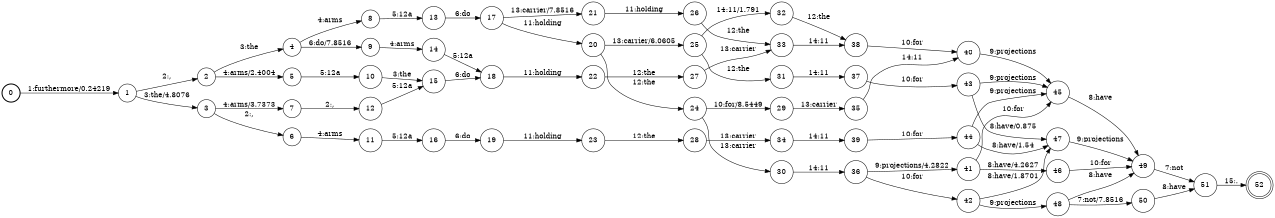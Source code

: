 digraph FST {
rankdir = LR;
size = "8.5,11";
label = "";
center = 1;
orientation = Portrait;
ranksep = "0.4";
nodesep = "0.25";
0 [label = "0", shape = circle, style = bold, fontsize = 14]
	0 -> 1 [label = "1:furthermore/0.24219", fontsize = 14];
1 [label = "1", shape = circle, style = solid, fontsize = 14]
	1 -> 2 [label = "2:,", fontsize = 14];
	1 -> 3 [label = "3:the/4.8076", fontsize = 14];
2 [label = "2", shape = circle, style = solid, fontsize = 14]
	2 -> 4 [label = "3:the", fontsize = 14];
	2 -> 5 [label = "4:arms/2.4004", fontsize = 14];
3 [label = "3", shape = circle, style = solid, fontsize = 14]
	3 -> 6 [label = "2:,", fontsize = 14];
	3 -> 7 [label = "4:arms/3.7373", fontsize = 14];
4 [label = "4", shape = circle, style = solid, fontsize = 14]
	4 -> 8 [label = "4:arms", fontsize = 14];
	4 -> 9 [label = "6:do/7.8516", fontsize = 14];
5 [label = "5", shape = circle, style = solid, fontsize = 14]
	5 -> 10 [label = "5:12a", fontsize = 14];
6 [label = "6", shape = circle, style = solid, fontsize = 14]
	6 -> 11 [label = "4:arms", fontsize = 14];
7 [label = "7", shape = circle, style = solid, fontsize = 14]
	7 -> 12 [label = "2:,", fontsize = 14];
8 [label = "8", shape = circle, style = solid, fontsize = 14]
	8 -> 13 [label = "5:12a", fontsize = 14];
9 [label = "9", shape = circle, style = solid, fontsize = 14]
	9 -> 14 [label = "4:arms", fontsize = 14];
10 [label = "10", shape = circle, style = solid, fontsize = 14]
	10 -> 15 [label = "3:the", fontsize = 14];
11 [label = "11", shape = circle, style = solid, fontsize = 14]
	11 -> 16 [label = "5:12a", fontsize = 14];
12 [label = "12", shape = circle, style = solid, fontsize = 14]
	12 -> 15 [label = "5:12a", fontsize = 14];
13 [label = "13", shape = circle, style = solid, fontsize = 14]
	13 -> 17 [label = "6:do", fontsize = 14];
14 [label = "14", shape = circle, style = solid, fontsize = 14]
	14 -> 18 [label = "5:12a", fontsize = 14];
15 [label = "15", shape = circle, style = solid, fontsize = 14]
	15 -> 18 [label = "6:do", fontsize = 14];
16 [label = "16", shape = circle, style = solid, fontsize = 14]
	16 -> 19 [label = "6:do", fontsize = 14];
17 [label = "17", shape = circle, style = solid, fontsize = 14]
	17 -> 20 [label = "11:holding", fontsize = 14];
	17 -> 21 [label = "13:carrier/7.8516", fontsize = 14];
18 [label = "18", shape = circle, style = solid, fontsize = 14]
	18 -> 22 [label = "11:holding", fontsize = 14];
19 [label = "19", shape = circle, style = solid, fontsize = 14]
	19 -> 23 [label = "11:holding", fontsize = 14];
20 [label = "20", shape = circle, style = solid, fontsize = 14]
	20 -> 24 [label = "12:the", fontsize = 14];
	20 -> 25 [label = "13:carrier/6.0605", fontsize = 14];
21 [label = "21", shape = circle, style = solid, fontsize = 14]
	21 -> 26 [label = "11:holding", fontsize = 14];
22 [label = "22", shape = circle, style = solid, fontsize = 14]
	22 -> 27 [label = "12:the", fontsize = 14];
23 [label = "23", shape = circle, style = solid, fontsize = 14]
	23 -> 28 [label = "12:the", fontsize = 14];
24 [label = "24", shape = circle, style = solid, fontsize = 14]
	24 -> 29 [label = "10:for/8.5449", fontsize = 14];
	24 -> 30 [label = "13:carrier", fontsize = 14];
25 [label = "25", shape = circle, style = solid, fontsize = 14]
	25 -> 31 [label = "12:the", fontsize = 14];
	25 -> 32 [label = "14:11/1.791", fontsize = 14];
26 [label = "26", shape = circle, style = solid, fontsize = 14]
	26 -> 33 [label = "12:the", fontsize = 14];
27 [label = "27", shape = circle, style = solid, fontsize = 14]
	27 -> 33 [label = "13:carrier", fontsize = 14];
28 [label = "28", shape = circle, style = solid, fontsize = 14]
	28 -> 34 [label = "13:carrier", fontsize = 14];
29 [label = "29", shape = circle, style = solid, fontsize = 14]
	29 -> 35 [label = "13:carrier", fontsize = 14];
30 [label = "30", shape = circle, style = solid, fontsize = 14]
	30 -> 36 [label = "14:11", fontsize = 14];
31 [label = "31", shape = circle, style = solid, fontsize = 14]
	31 -> 37 [label = "14:11", fontsize = 14];
32 [label = "32", shape = circle, style = solid, fontsize = 14]
	32 -> 38 [label = "12:the", fontsize = 14];
33 [label = "33", shape = circle, style = solid, fontsize = 14]
	33 -> 38 [label = "14:11", fontsize = 14];
34 [label = "34", shape = circle, style = solid, fontsize = 14]
	34 -> 39 [label = "14:11", fontsize = 14];
35 [label = "35", shape = circle, style = solid, fontsize = 14]
	35 -> 40 [label = "14:11", fontsize = 14];
36 [label = "36", shape = circle, style = solid, fontsize = 14]
	36 -> 41 [label = "9:projections/4.2822", fontsize = 14];
	36 -> 42 [label = "10:for", fontsize = 14];
37 [label = "37", shape = circle, style = solid, fontsize = 14]
	37 -> 43 [label = "10:for", fontsize = 14];
38 [label = "38", shape = circle, style = solid, fontsize = 14]
	38 -> 40 [label = "10:for", fontsize = 14];
39 [label = "39", shape = circle, style = solid, fontsize = 14]
	39 -> 44 [label = "10:for", fontsize = 14];
40 [label = "40", shape = circle, style = solid, fontsize = 14]
	40 -> 45 [label = "9:projections", fontsize = 14];
41 [label = "41", shape = circle, style = solid, fontsize = 14]
	41 -> 46 [label = "8:have/4.2627", fontsize = 14];
	41 -> 45 [label = "10:for", fontsize = 14];
42 [label = "42", shape = circle, style = solid, fontsize = 14]
	42 -> 47 [label = "8:have/1.8701", fontsize = 14];
	42 -> 48 [label = "9:projections", fontsize = 14];
43 [label = "43", shape = circle, style = solid, fontsize = 14]
	43 -> 47 [label = "8:have/0.875", fontsize = 14];
	43 -> 45 [label = "9:projections", fontsize = 14];
44 [label = "44", shape = circle, style = solid, fontsize = 14]
	44 -> 47 [label = "8:have/1.54", fontsize = 14];
	44 -> 45 [label = "9:projections", fontsize = 14];
45 [label = "45", shape = circle, style = solid, fontsize = 14]
	45 -> 49 [label = "8:have", fontsize = 14];
46 [label = "46", shape = circle, style = solid, fontsize = 14]
	46 -> 49 [label = "10:for", fontsize = 14];
47 [label = "47", shape = circle, style = solid, fontsize = 14]
	47 -> 49 [label = "9:projections", fontsize = 14];
48 [label = "48", shape = circle, style = solid, fontsize = 14]
	48 -> 50 [label = "7:not/7.8516", fontsize = 14];
	48 -> 49 [label = "8:have", fontsize = 14];
49 [label = "49", shape = circle, style = solid, fontsize = 14]
	49 -> 51 [label = "7:not", fontsize = 14];
50 [label = "50", shape = circle, style = solid, fontsize = 14]
	50 -> 51 [label = "8:have", fontsize = 14];
51 [label = "51", shape = circle, style = solid, fontsize = 14]
	51 -> 52 [label = "15:.", fontsize = 14];
52 [label = "52", shape = doublecircle, style = solid, fontsize = 14]
}
